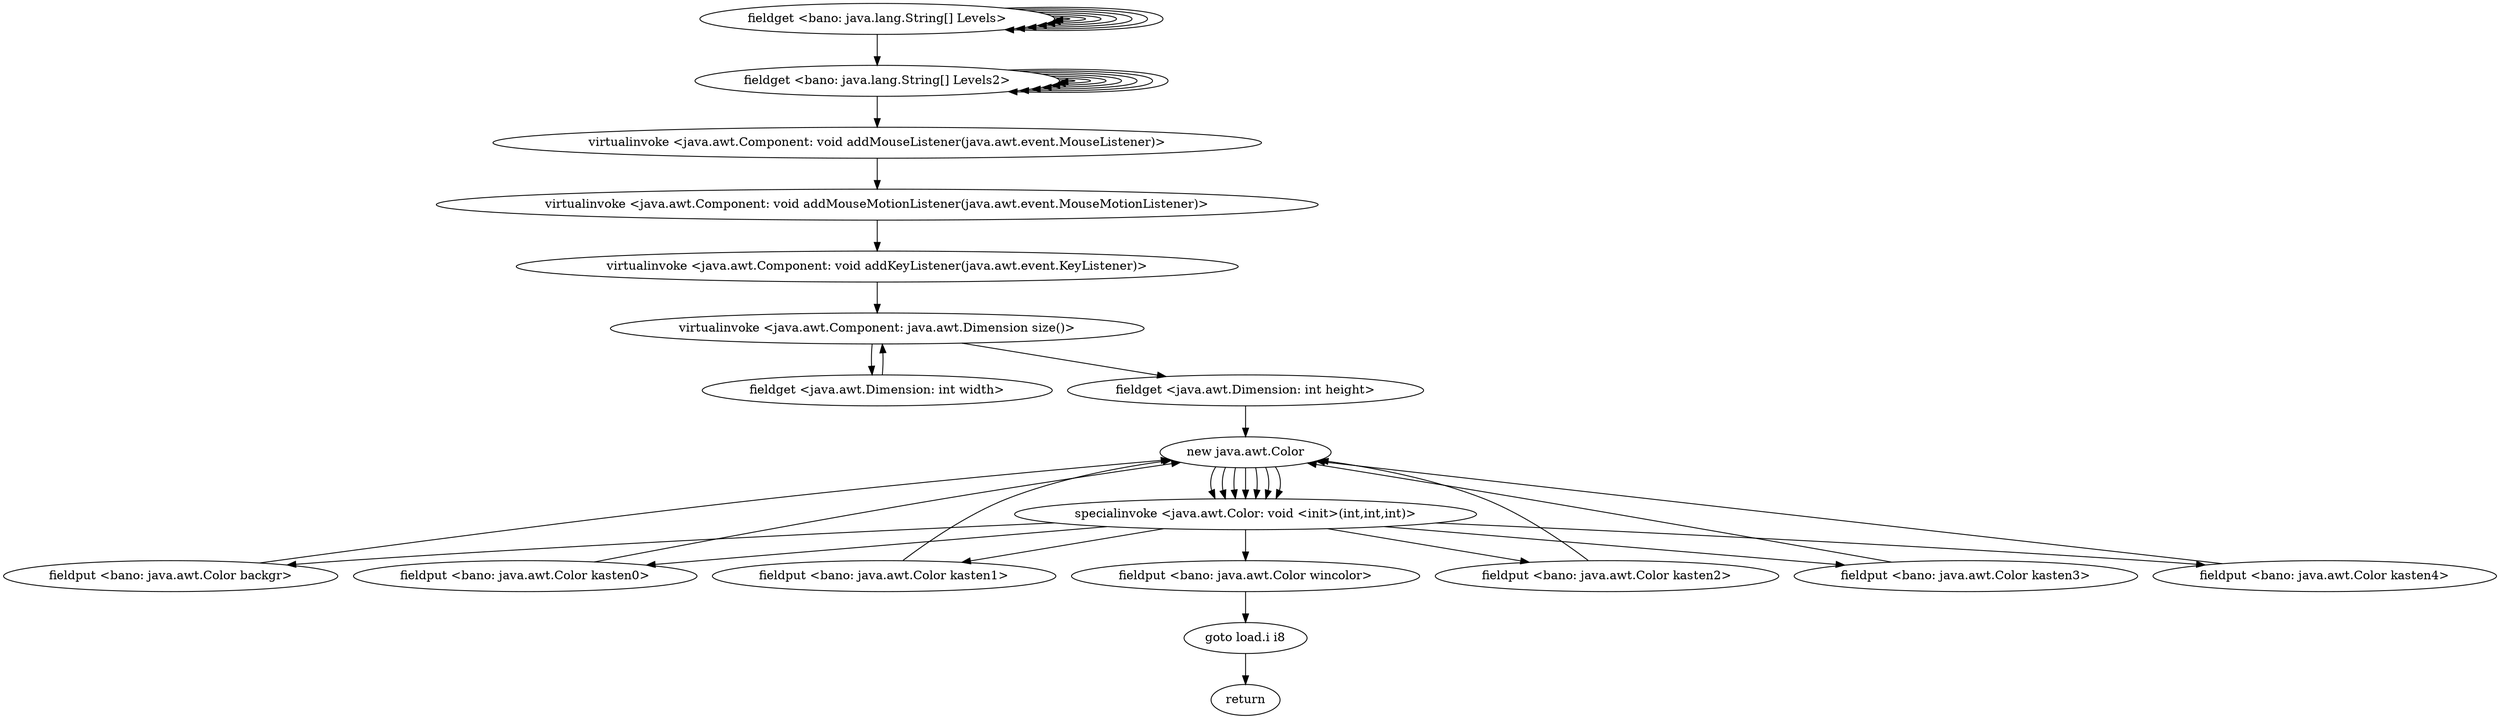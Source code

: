 digraph "" {
"fieldget <bano: java.lang.String[] Levels>";
 "fieldget <bano: java.lang.String[] Levels>"->"fieldget <bano: java.lang.String[] Levels>";
 "fieldget <bano: java.lang.String[] Levels>"->"fieldget <bano: java.lang.String[] Levels>";
 "fieldget <bano: java.lang.String[] Levels>"->"fieldget <bano: java.lang.String[] Levels>";
 "fieldget <bano: java.lang.String[] Levels>"->"fieldget <bano: java.lang.String[] Levels>";
 "fieldget <bano: java.lang.String[] Levels>"->"fieldget <bano: java.lang.String[] Levels>";
 "fieldget <bano: java.lang.String[] Levels>"->"fieldget <bano: java.lang.String[] Levels>";
 "fieldget <bano: java.lang.String[] Levels>"->"fieldget <bano: java.lang.String[] Levels>";
 "fieldget <bano: java.lang.String[] Levels>"->"fieldget <bano: java.lang.String[] Levels2>";
 "fieldget <bano: java.lang.String[] Levels2>"->"fieldget <bano: java.lang.String[] Levels2>";
 "fieldget <bano: java.lang.String[] Levels2>"->"fieldget <bano: java.lang.String[] Levels2>";
 "fieldget <bano: java.lang.String[] Levels2>"->"fieldget <bano: java.lang.String[] Levels2>";
 "fieldget <bano: java.lang.String[] Levels2>"->"fieldget <bano: java.lang.String[] Levels2>";
 "fieldget <bano: java.lang.String[] Levels2>"->"fieldget <bano: java.lang.String[] Levels2>";
 "fieldget <bano: java.lang.String[] Levels2>"->"fieldget <bano: java.lang.String[] Levels2>";
 "fieldget <bano: java.lang.String[] Levels2>"->"fieldget <bano: java.lang.String[] Levels2>";
 "fieldget <bano: java.lang.String[] Levels2>"->"virtualinvoke <java.awt.Component: void addMouseListener(java.awt.event.MouseListener)>";
 "virtualinvoke <java.awt.Component: void addMouseListener(java.awt.event.MouseListener)>"->"virtualinvoke <java.awt.Component: void addMouseMotionListener(java.awt.event.MouseMotionListener)>";
 "virtualinvoke <java.awt.Component: void addMouseMotionListener(java.awt.event.MouseMotionListener)>"->"virtualinvoke <java.awt.Component: void addKeyListener(java.awt.event.KeyListener)>";
 "virtualinvoke <java.awt.Component: void addKeyListener(java.awt.event.KeyListener)>"->"virtualinvoke <java.awt.Component: java.awt.Dimension size()>";
 "virtualinvoke <java.awt.Component: java.awt.Dimension size()>"->"fieldget <java.awt.Dimension: int width>";
 "fieldget <java.awt.Dimension: int width>"->"virtualinvoke <java.awt.Component: java.awt.Dimension size()>";
 "virtualinvoke <java.awt.Component: java.awt.Dimension size()>"->"fieldget <java.awt.Dimension: int height>";
 "fieldget <java.awt.Dimension: int height>"->"new java.awt.Color";
 "new java.awt.Color"->"specialinvoke <java.awt.Color: void <init>(int,int,int)>";
 "specialinvoke <java.awt.Color: void <init>(int,int,int)>"->"fieldput <bano: java.awt.Color backgr>";
 "fieldput <bano: java.awt.Color backgr>"->"new java.awt.Color";
 "new java.awt.Color"->"specialinvoke <java.awt.Color: void <init>(int,int,int)>";
 "specialinvoke <java.awt.Color: void <init>(int,int,int)>"->"fieldput <bano: java.awt.Color kasten0>";
 "fieldput <bano: java.awt.Color kasten0>"->"new java.awt.Color";
 "new java.awt.Color"->"specialinvoke <java.awt.Color: void <init>(int,int,int)>";
 "specialinvoke <java.awt.Color: void <init>(int,int,int)>"->"fieldput <bano: java.awt.Color kasten1>";
 "fieldput <bano: java.awt.Color kasten1>"->"new java.awt.Color";
 "new java.awt.Color"->"specialinvoke <java.awt.Color: void <init>(int,int,int)>";
 "specialinvoke <java.awt.Color: void <init>(int,int,int)>"->"fieldput <bano: java.awt.Color kasten2>";
 "fieldput <bano: java.awt.Color kasten2>"->"new java.awt.Color";
 "new java.awt.Color"->"specialinvoke <java.awt.Color: void <init>(int,int,int)>";
 "specialinvoke <java.awt.Color: void <init>(int,int,int)>"->"fieldput <bano: java.awt.Color kasten3>";
 "fieldput <bano: java.awt.Color kasten3>"->"new java.awt.Color";
 "new java.awt.Color"->"specialinvoke <java.awt.Color: void <init>(int,int,int)>";
 "specialinvoke <java.awt.Color: void <init>(int,int,int)>"->"fieldput <bano: java.awt.Color kasten4>";
 "fieldput <bano: java.awt.Color kasten4>"->"new java.awt.Color";
 "new java.awt.Color"->"specialinvoke <java.awt.Color: void <init>(int,int,int)>";
 "specialinvoke <java.awt.Color: void <init>(int,int,int)>"->"fieldput <bano: java.awt.Color wincolor>";
 "fieldput <bano: java.awt.Color wincolor>"->"goto load.i i8";
 "goto load.i i8"->"return";
}
